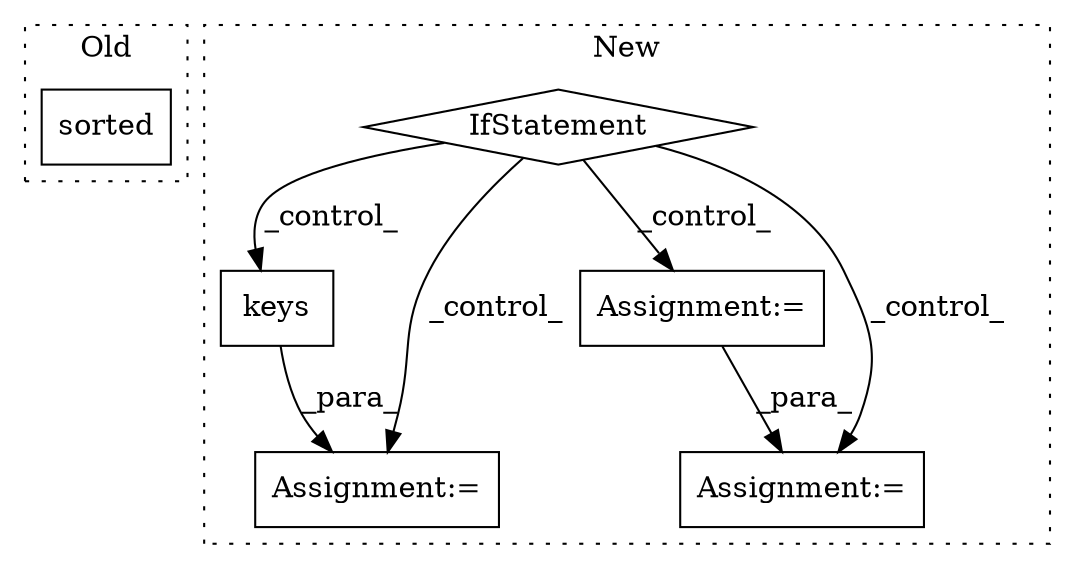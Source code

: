 digraph G {
subgraph cluster0 {
1 [label="sorted" a="32" s="3861,3903" l="7,1" shape="box"];
label = "Old";
style="dotted";
}
subgraph cluster1 {
2 [label="keys" a="32" s="4066" l="6" shape="box"];
3 [label="Assignment:=" a="7" s="4440" l="1" shape="box"];
4 [label="IfStatement" a="25" s="3616,3644" l="4,2" shape="diamond"];
5 [label="Assignment:=" a="7" s="3978" l="1" shape="box"];
6 [label="Assignment:=" a="7" s="4341" l="1" shape="box"];
label = "New";
style="dotted";
}
2 -> 3 [label="_para_"];
4 -> 2 [label="_control_"];
4 -> 3 [label="_control_"];
4 -> 5 [label="_control_"];
4 -> 6 [label="_control_"];
5 -> 6 [label="_para_"];
}